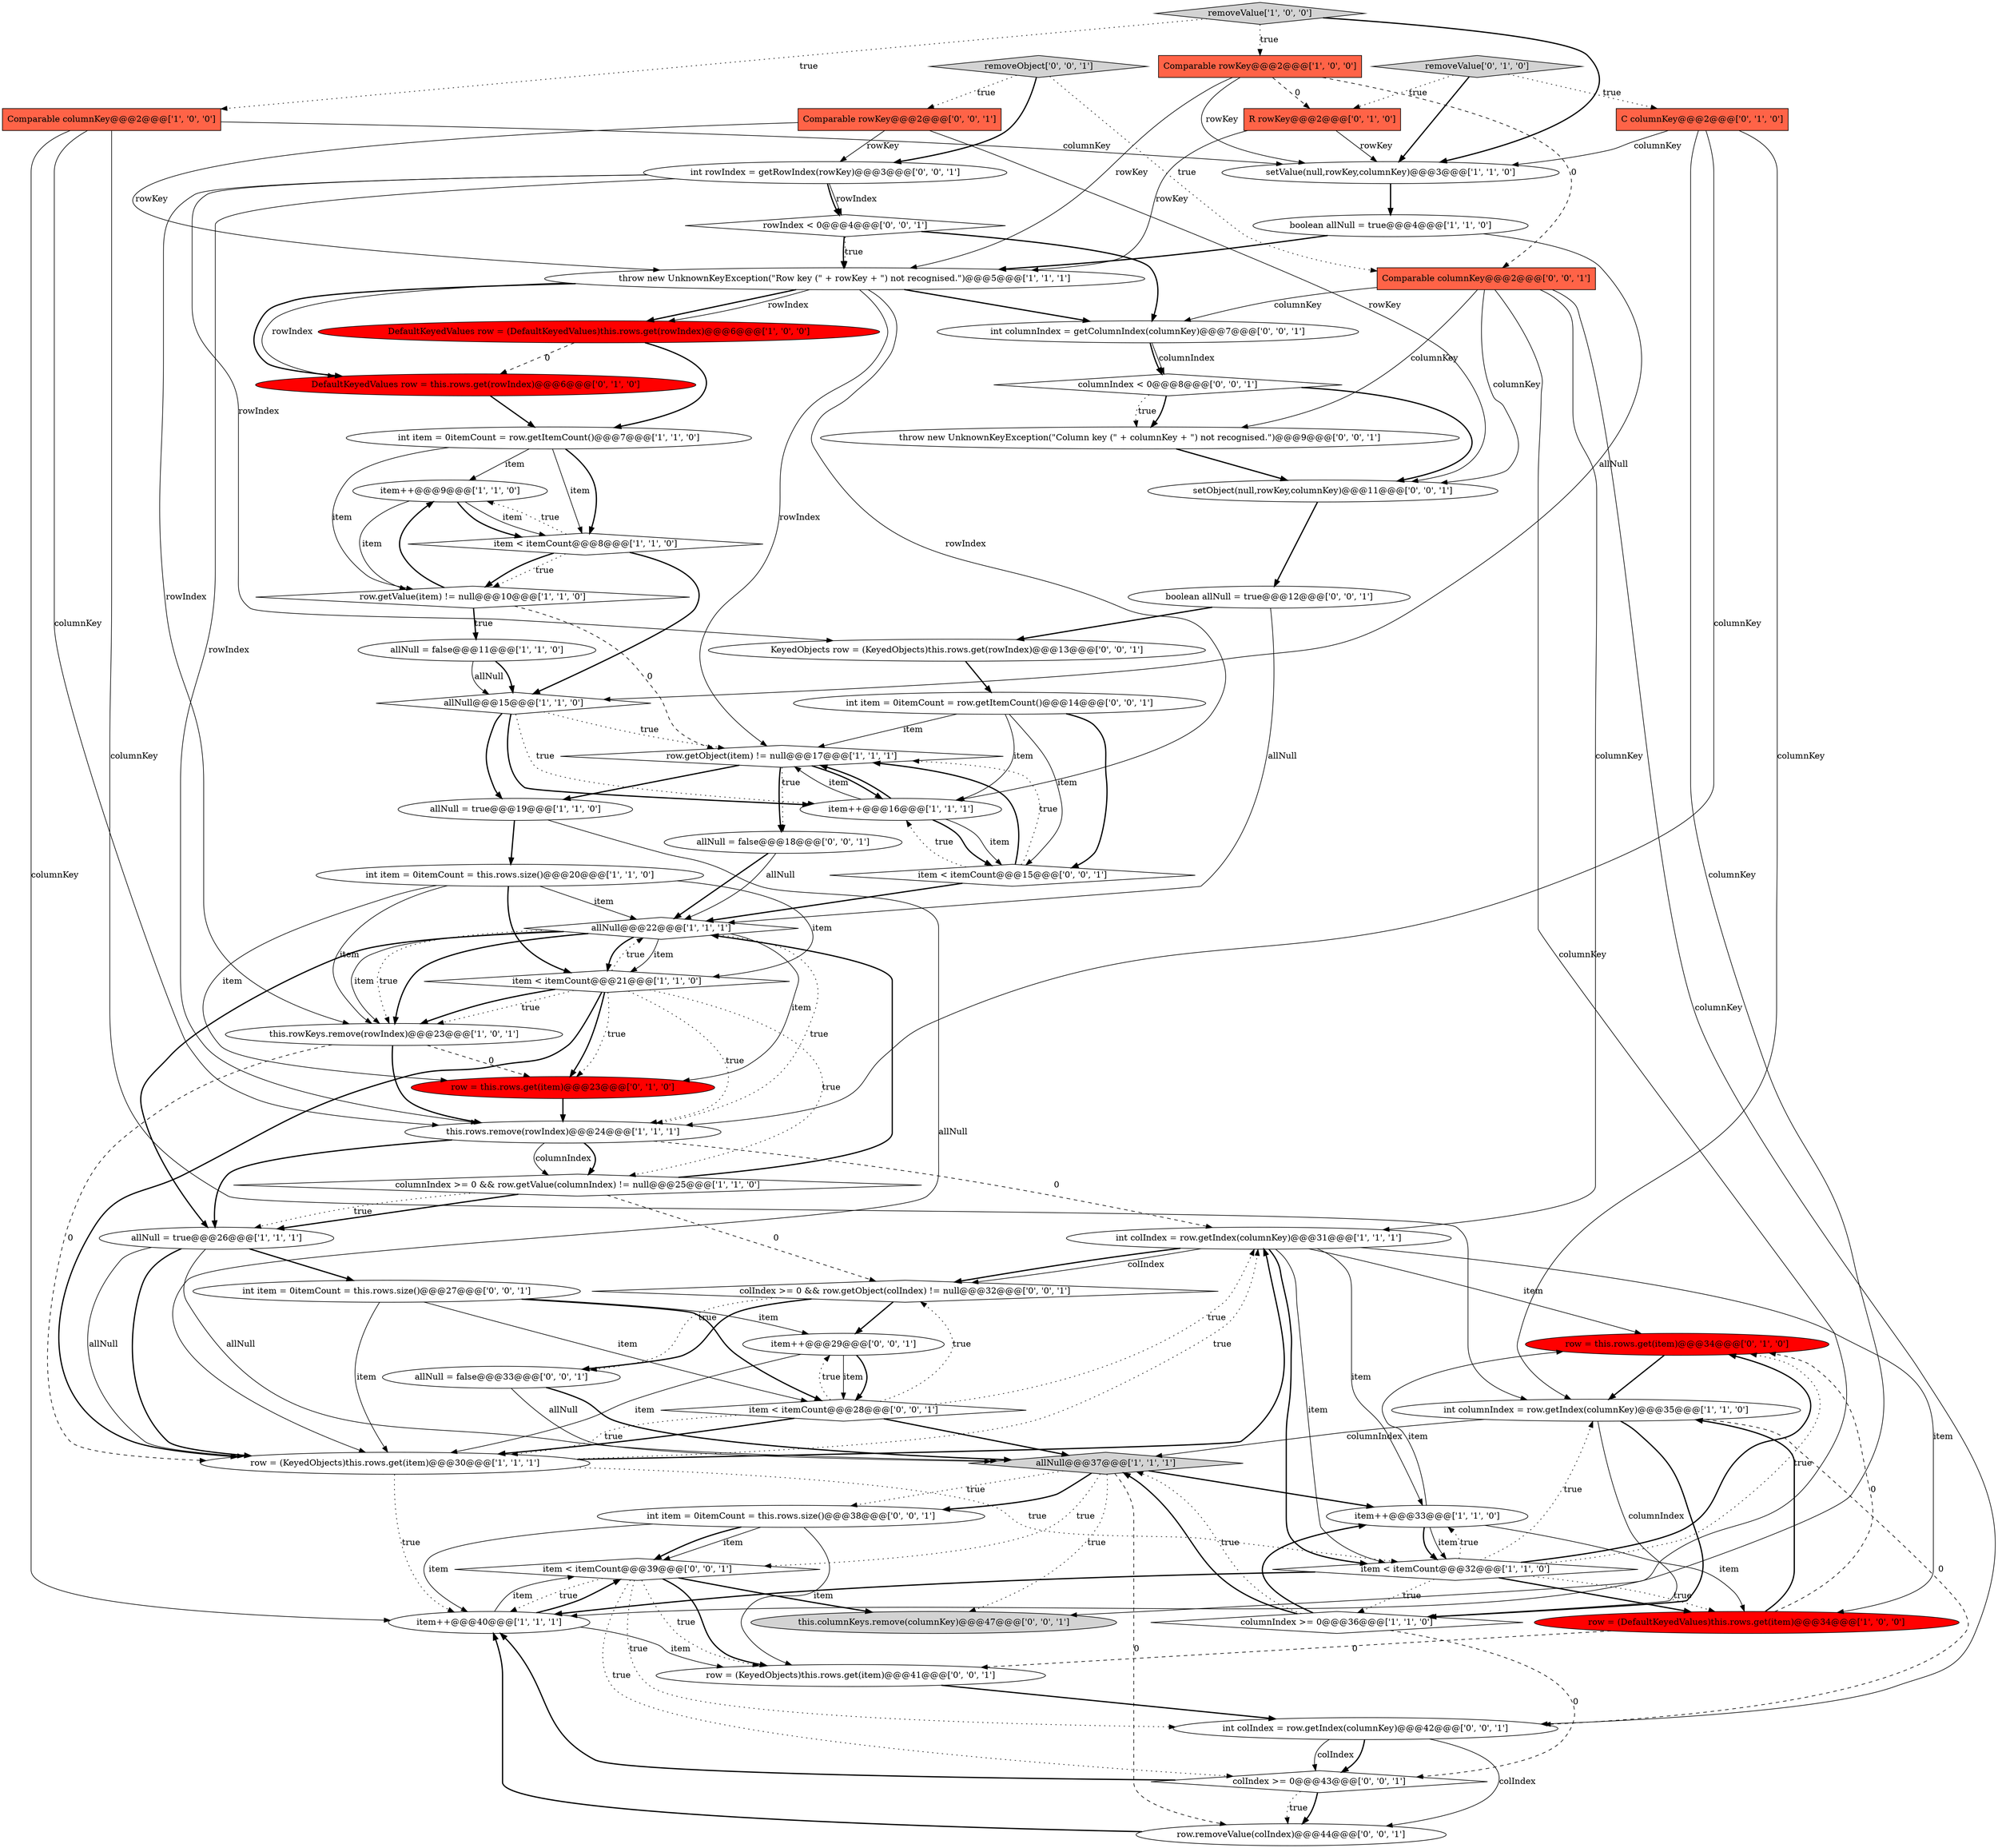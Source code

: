 digraph {
35 [style = filled, label = "DefaultKeyedValues row = this.rows.get(rowIndex)@@@6@@@['0', '1', '0']", fillcolor = red, shape = ellipse image = "AAA1AAABBB2BBB"];
10 [style = filled, label = "Comparable rowKey@@@2@@@['1', '0', '0']", fillcolor = tomato, shape = box image = "AAA1AAABBB1BBB"];
15 [style = filled, label = "allNull@@@22@@@['1', '1', '1']", fillcolor = white, shape = diamond image = "AAA0AAABBB1BBB"];
4 [style = filled, label = "setValue(null,rowKey,columnKey)@@@3@@@['1', '1', '0']", fillcolor = white, shape = ellipse image = "AAA0AAABBB1BBB"];
2 [style = filled, label = "item++@@@9@@@['1', '1', '0']", fillcolor = white, shape = ellipse image = "AAA0AAABBB1BBB"];
14 [style = filled, label = "int item = 0itemCount = this.rows.size()@@@20@@@['1', '1', '0']", fillcolor = white, shape = ellipse image = "AAA0AAABBB1BBB"];
22 [style = filled, label = "item++@@@40@@@['1', '1', '1']", fillcolor = white, shape = ellipse image = "AAA0AAABBB1BBB"];
37 [style = filled, label = "R rowKey@@@2@@@['0', '1', '0']", fillcolor = tomato, shape = box image = "AAA1AAABBB2BBB"];
6 [style = filled, label = "removeValue['1', '0', '0']", fillcolor = lightgray, shape = diamond image = "AAA0AAABBB1BBB"];
52 [style = filled, label = "removeObject['0', '0', '1']", fillcolor = lightgray, shape = diamond image = "AAA0AAABBB3BBB"];
55 [style = filled, label = "this.columnKeys.remove(columnKey)@@@47@@@['0', '0', '1']", fillcolor = lightgray, shape = ellipse image = "AAA0AAABBB3BBB"];
59 [style = filled, label = "rowIndex < 0@@@4@@@['0', '0', '1']", fillcolor = white, shape = diamond image = "AAA0AAABBB3BBB"];
60 [style = filled, label = "int rowIndex = getRowIndex(rowKey)@@@3@@@['0', '0', '1']", fillcolor = white, shape = ellipse image = "AAA0AAABBB3BBB"];
58 [style = filled, label = "int columnIndex = getColumnIndex(columnKey)@@@7@@@['0', '0', '1']", fillcolor = white, shape = ellipse image = "AAA0AAABBB3BBB"];
63 [style = filled, label = "columnIndex < 0@@@8@@@['0', '0', '1']", fillcolor = white, shape = diamond image = "AAA0AAABBB3BBB"];
54 [style = filled, label = "item < itemCount@@@39@@@['0', '0', '1']", fillcolor = white, shape = diamond image = "AAA0AAABBB3BBB"];
7 [style = filled, label = "Comparable columnKey@@@2@@@['1', '0', '0']", fillcolor = tomato, shape = box image = "AAA0AAABBB1BBB"];
19 [style = filled, label = "DefaultKeyedValues row = (DefaultKeyedValues)this.rows.get(rowIndex)@@@6@@@['1', '0', '0']", fillcolor = red, shape = ellipse image = "AAA1AAABBB1BBB"];
33 [style = filled, label = "row = this.rows.get(item)@@@34@@@['0', '1', '0']", fillcolor = red, shape = ellipse image = "AAA1AAABBB2BBB"];
8 [style = filled, label = "row.getValue(item) != null@@@10@@@['1', '1', '0']", fillcolor = white, shape = diamond image = "AAA0AAABBB1BBB"];
26 [style = filled, label = "allNull@@@15@@@['1', '1', '0']", fillcolor = white, shape = diamond image = "AAA0AAABBB1BBB"];
3 [style = filled, label = "item++@@@33@@@['1', '1', '0']", fillcolor = white, shape = ellipse image = "AAA0AAABBB1BBB"];
47 [style = filled, label = "KeyedObjects row = (KeyedObjects)this.rows.get(rowIndex)@@@13@@@['0', '0', '1']", fillcolor = white, shape = ellipse image = "AAA0AAABBB3BBB"];
50 [style = filled, label = "row.removeValue(colIndex)@@@44@@@['0', '0', '1']", fillcolor = white, shape = ellipse image = "AAA0AAABBB3BBB"];
56 [style = filled, label = "colIndex >= 0 && row.getObject(colIndex) != null@@@32@@@['0', '0', '1']", fillcolor = white, shape = diamond image = "AAA0AAABBB3BBB"];
32 [style = filled, label = "removeValue['0', '1', '0']", fillcolor = lightgray, shape = diamond image = "AAA0AAABBB2BBB"];
23 [style = filled, label = "row = (DefaultKeyedValues)this.rows.get(item)@@@34@@@['1', '0', '0']", fillcolor = red, shape = ellipse image = "AAA1AAABBB1BBB"];
18 [style = filled, label = "allNull@@@37@@@['1', '1', '1']", fillcolor = lightgray, shape = diamond image = "AAA0AAABBB1BBB"];
9 [style = filled, label = "this.rows.remove(rowIndex)@@@24@@@['1', '1', '1']", fillcolor = white, shape = ellipse image = "AAA0AAABBB1BBB"];
29 [style = filled, label = "int item = 0itemCount = row.getItemCount()@@@7@@@['1', '1', '0']", fillcolor = white, shape = ellipse image = "AAA0AAABBB1BBB"];
46 [style = filled, label = "colIndex >= 0@@@43@@@['0', '0', '1']", fillcolor = white, shape = diamond image = "AAA0AAABBB3BBB"];
45 [style = filled, label = "throw new UnknownKeyException(\"Column key (\" + columnKey + \") not recognised.\")@@@9@@@['0', '0', '1']", fillcolor = white, shape = ellipse image = "AAA0AAABBB3BBB"];
48 [style = filled, label = "item++@@@29@@@['0', '0', '1']", fillcolor = white, shape = ellipse image = "AAA0AAABBB3BBB"];
36 [style = filled, label = "C columnKey@@@2@@@['0', '1', '0']", fillcolor = tomato, shape = box image = "AAA0AAABBB2BBB"];
40 [style = filled, label = "item < itemCount@@@28@@@['0', '0', '1']", fillcolor = white, shape = diamond image = "AAA0AAABBB3BBB"];
53 [style = filled, label = "Comparable columnKey@@@2@@@['0', '0', '1']", fillcolor = tomato, shape = box image = "AAA0AAABBB3BBB"];
61 [style = filled, label = "setObject(null,rowKey,columnKey)@@@11@@@['0', '0', '1']", fillcolor = white, shape = ellipse image = "AAA0AAABBB3BBB"];
62 [style = filled, label = "int item = 0itemCount = this.rows.size()@@@27@@@['0', '0', '1']", fillcolor = white, shape = ellipse image = "AAA0AAABBB3BBB"];
11 [style = filled, label = "item < itemCount@@@32@@@['1', '1', '0']", fillcolor = white, shape = diamond image = "AAA0AAABBB1BBB"];
38 [style = filled, label = "allNull = false@@@18@@@['0', '0', '1']", fillcolor = white, shape = ellipse image = "AAA0AAABBB3BBB"];
5 [style = filled, label = "int colIndex = row.getIndex(columnKey)@@@31@@@['1', '1', '1']", fillcolor = white, shape = ellipse image = "AAA0AAABBB1BBB"];
51 [style = filled, label = "Comparable rowKey@@@2@@@['0', '0', '1']", fillcolor = tomato, shape = box image = "AAA0AAABBB3BBB"];
1 [style = filled, label = "row = (KeyedObjects)this.rows.get(item)@@@30@@@['1', '1', '1']", fillcolor = white, shape = ellipse image = "AAA0AAABBB1BBB"];
13 [style = filled, label = "allNull = true@@@19@@@['1', '1', '0']", fillcolor = white, shape = ellipse image = "AAA0AAABBB1BBB"];
31 [style = filled, label = "item < itemCount@@@8@@@['1', '1', '0']", fillcolor = white, shape = diamond image = "AAA0AAABBB1BBB"];
34 [style = filled, label = "row = this.rows.get(item)@@@23@@@['0', '1', '0']", fillcolor = red, shape = ellipse image = "AAA1AAABBB2BBB"];
39 [style = filled, label = "boolean allNull = true@@@12@@@['0', '0', '1']", fillcolor = white, shape = ellipse image = "AAA0AAABBB3BBB"];
44 [style = filled, label = "item < itemCount@@@15@@@['0', '0', '1']", fillcolor = white, shape = diamond image = "AAA0AAABBB3BBB"];
20 [style = filled, label = "allNull = false@@@11@@@['1', '1', '0']", fillcolor = white, shape = ellipse image = "AAA0AAABBB1BBB"];
12 [style = filled, label = "columnIndex >= 0 && row.getValue(columnIndex) != null@@@25@@@['1', '1', '0']", fillcolor = white, shape = diamond image = "AAA0AAABBB1BBB"];
28 [style = filled, label = "allNull = true@@@26@@@['1', '1', '1']", fillcolor = white, shape = ellipse image = "AAA0AAABBB1BBB"];
42 [style = filled, label = "int colIndex = row.getIndex(columnKey)@@@42@@@['0', '0', '1']", fillcolor = white, shape = ellipse image = "AAA0AAABBB3BBB"];
57 [style = filled, label = "row = (KeyedObjects)this.rows.get(item)@@@41@@@['0', '0', '1']", fillcolor = white, shape = ellipse image = "AAA0AAABBB3BBB"];
21 [style = filled, label = "item++@@@16@@@['1', '1', '1']", fillcolor = white, shape = ellipse image = "AAA0AAABBB1BBB"];
17 [style = filled, label = "int columnIndex = row.getIndex(columnKey)@@@35@@@['1', '1', '0']", fillcolor = white, shape = ellipse image = "AAA0AAABBB1BBB"];
27 [style = filled, label = "throw new UnknownKeyException(\"Row key (\" + rowKey + \") not recognised.\")@@@5@@@['1', '1', '1']", fillcolor = white, shape = ellipse image = "AAA0AAABBB1BBB"];
25 [style = filled, label = "columnIndex >= 0@@@36@@@['1', '1', '0']", fillcolor = white, shape = diamond image = "AAA0AAABBB1BBB"];
43 [style = filled, label = "int item = 0itemCount = row.getItemCount()@@@14@@@['0', '0', '1']", fillcolor = white, shape = ellipse image = "AAA0AAABBB3BBB"];
0 [style = filled, label = "row.getObject(item) != null@@@17@@@['1', '1', '1']", fillcolor = white, shape = diamond image = "AAA0AAABBB1BBB"];
16 [style = filled, label = "this.rowKeys.remove(rowIndex)@@@23@@@['1', '0', '1']", fillcolor = white, shape = ellipse image = "AAA0AAABBB1BBB"];
49 [style = filled, label = "int item = 0itemCount = this.rows.size()@@@38@@@['0', '0', '1']", fillcolor = white, shape = ellipse image = "AAA0AAABBB3BBB"];
41 [style = filled, label = "allNull = false@@@33@@@['0', '0', '1']", fillcolor = white, shape = ellipse image = "AAA0AAABBB3BBB"];
24 [style = filled, label = "item < itemCount@@@21@@@['1', '1', '0']", fillcolor = white, shape = diamond image = "AAA0AAABBB1BBB"];
30 [style = filled, label = "boolean allNull = true@@@4@@@['1', '1', '0']", fillcolor = white, shape = ellipse image = "AAA0AAABBB1BBB"];
1->5 [style = bold, label=""];
54->55 [style = bold, label=""];
14->24 [style = bold, label=""];
17->25 [style = bold, label=""];
18->3 [style = bold, label=""];
24->12 [style = dotted, label="true"];
62->48 [style = solid, label="item"];
10->4 [style = solid, label="rowKey"];
34->9 [style = bold, label=""];
44->21 [style = dotted, label="true"];
0->13 [style = bold, label=""];
50->22 [style = bold, label=""];
48->40 [style = solid, label="item"];
54->22 [style = dotted, label="true"];
20->26 [style = bold, label=""];
53->42 [style = solid, label="columnKey"];
54->57 [style = bold, label=""];
56->41 [style = bold, label=""];
43->0 [style = solid, label="item"];
40->5 [style = dotted, label="true"];
44->15 [style = bold, label=""];
28->62 [style = bold, label=""];
24->34 [style = bold, label=""];
27->58 [style = bold, label=""];
52->51 [style = dotted, label="true"];
59->58 [style = bold, label=""];
26->0 [style = dotted, label="true"];
38->15 [style = bold, label=""];
8->0 [style = dashed, label="0"];
15->9 [style = dotted, label="true"];
25->18 [style = dotted, label="true"];
38->15 [style = solid, label="allNull"];
49->54 [style = solid, label="item"];
18->49 [style = bold, label=""];
52->60 [style = bold, label=""];
27->35 [style = solid, label="rowIndex"];
8->20 [style = bold, label=""];
45->61 [style = bold, label=""];
11->33 [style = bold, label=""];
18->55 [style = dotted, label="true"];
32->37 [style = dotted, label="true"];
23->17 [style = bold, label=""];
8->20 [style = dotted, label="true"];
60->59 [style = solid, label="rowIndex"];
27->19 [style = bold, label=""];
32->4 [style = bold, label=""];
39->47 [style = bold, label=""];
46->50 [style = bold, label=""];
62->40 [style = bold, label=""];
40->56 [style = dotted, label="true"];
43->44 [style = bold, label=""];
13->14 [style = bold, label=""];
23->57 [style = dashed, label="0"];
16->9 [style = bold, label=""];
60->16 [style = solid, label="rowIndex"];
2->31 [style = bold, label=""];
0->38 [style = dotted, label="true"];
11->33 [style = dotted, label="true"];
2->8 [style = solid, label="item"];
27->21 [style = solid, label="rowIndex"];
21->44 [style = bold, label=""];
51->60 [style = solid, label="rowKey"];
61->39 [style = bold, label=""];
12->28 [style = bold, label=""];
41->18 [style = solid, label="allNull"];
21->0 [style = bold, label=""];
42->46 [style = bold, label=""];
29->31 [style = solid, label="item"];
1->22 [style = dotted, label="true"];
17->18 [style = solid, label="columnIndex"];
30->27 [style = bold, label=""];
22->57 [style = solid, label="item"];
3->11 [style = bold, label=""];
25->3 [style = bold, label=""];
36->4 [style = solid, label="columnKey"];
40->48 [style = dotted, label="true"];
13->1 [style = solid, label="allNull"];
47->43 [style = bold, label=""];
0->21 [style = bold, label=""];
32->36 [style = dotted, label="true"];
15->16 [style = dotted, label="true"];
2->31 [style = solid, label="item"];
60->9 [style = solid, label="rowIndex"];
26->13 [style = bold, label=""];
58->63 [style = solid, label="columnIndex"];
0->38 [style = bold, label=""];
14->15 [style = solid, label="item"];
29->8 [style = solid, label="item"];
16->34 [style = dashed, label="0"];
58->63 [style = bold, label=""];
6->4 [style = bold, label=""];
3->33 [style = solid, label="item"];
5->23 [style = solid, label="item"];
24->34 [style = dotted, label="true"];
62->40 [style = solid, label="item"];
6->7 [style = dotted, label="true"];
56->48 [style = bold, label=""];
15->34 [style = solid, label="item"];
5->11 [style = bold, label=""];
22->54 [style = bold, label=""];
19->35 [style = dashed, label="0"];
36->22 [style = solid, label="columnKey"];
21->0 [style = solid, label="item"];
62->1 [style = solid, label="item"];
49->54 [style = bold, label=""];
39->15 [style = solid, label="allNull"];
63->45 [style = bold, label=""];
3->11 [style = solid, label="item"];
59->27 [style = bold, label=""];
35->29 [style = bold, label=""];
43->44 [style = solid, label="item"];
51->61 [style = solid, label="rowKey"];
19->29 [style = bold, label=""];
54->57 [style = dotted, label="true"];
53->61 [style = solid, label="columnKey"];
25->18 [style = bold, label=""];
11->17 [style = dotted, label="true"];
48->1 [style = solid, label="item"];
21->44 [style = solid, label="item"];
18->49 [style = dotted, label="true"];
17->42 [style = dashed, label="0"];
10->53 [style = dashed, label="0"];
52->53 [style = dotted, label="true"];
24->16 [style = dotted, label="true"];
23->33 [style = dashed, label="0"];
27->35 [style = bold, label=""];
31->8 [style = dotted, label="true"];
44->0 [style = dotted, label="true"];
3->23 [style = solid, label="item"];
30->26 [style = solid, label="allNull"];
26->21 [style = bold, label=""];
9->28 [style = bold, label=""];
6->10 [style = dotted, label="true"];
59->27 [style = dotted, label="true"];
9->5 [style = dashed, label="0"];
31->26 [style = bold, label=""];
7->9 [style = solid, label="columnKey"];
14->24 [style = solid, label="item"];
49->57 [style = solid, label="item"];
36->17 [style = solid, label="columnKey"];
28->1 [style = solid, label="allNull"];
8->2 [style = bold, label=""];
15->28 [style = bold, label=""];
27->19 [style = solid, label="rowIndex"];
54->42 [style = dotted, label="true"];
20->26 [style = solid, label="allNull"];
46->50 [style = dotted, label="true"];
11->22 [style = bold, label=""];
25->46 [style = dashed, label="0"];
31->2 [style = dotted, label="true"];
40->1 [style = dotted, label="true"];
5->3 [style = solid, label="item"];
9->12 [style = bold, label=""];
63->61 [style = bold, label=""];
24->1 [style = bold, label=""];
14->34 [style = solid, label="item"];
11->3 [style = dotted, label="true"];
31->8 [style = bold, label=""];
41->18 [style = bold, label=""];
33->17 [style = bold, label=""];
46->22 [style = bold, label=""];
53->5 [style = solid, label="columnKey"];
29->2 [style = solid, label="item"];
43->21 [style = solid, label="item"];
57->42 [style = bold, label=""];
16->1 [style = dashed, label="0"];
54->46 [style = dotted, label="true"];
53->58 [style = solid, label="columnKey"];
5->56 [style = bold, label=""];
63->45 [style = dotted, label="true"];
53->55 [style = solid, label="columnKey"];
37->27 [style = solid, label="rowKey"];
29->31 [style = bold, label=""];
1->11 [style = dotted, label="true"];
11->23 [style = dotted, label="true"];
9->12 [style = solid, label="columnIndex"];
12->15 [style = bold, label=""];
10->27 [style = solid, label="rowKey"];
15->24 [style = solid, label="item"];
53->45 [style = solid, label="columnKey"];
24->9 [style = dotted, label="true"];
37->4 [style = solid, label="rowKey"];
40->18 [style = bold, label=""];
28->1 [style = bold, label=""];
60->59 [style = bold, label=""];
15->16 [style = bold, label=""];
36->9 [style = solid, label="columnKey"];
17->25 [style = solid, label="columnIndex"];
14->16 [style = solid, label="item"];
5->56 [style = solid, label="colIndex"];
42->46 [style = solid, label="colIndex"];
42->50 [style = solid, label="colIndex"];
48->40 [style = bold, label=""];
7->17 [style = solid, label="columnKey"];
12->28 [style = dotted, label="true"];
24->16 [style = bold, label=""];
40->1 [style = bold, label=""];
18->50 [style = dashed, label="0"];
5->11 [style = solid, label="item"];
27->0 [style = solid, label="rowIndex"];
11->25 [style = dotted, label="true"];
28->18 [style = solid, label="allNull"];
4->30 [style = bold, label=""];
15->16 [style = solid, label="item"];
26->21 [style = dotted, label="true"];
56->41 [style = dotted, label="true"];
15->24 [style = bold, label=""];
51->27 [style = solid, label="rowKey"];
22->54 [style = solid, label="item"];
24->15 [style = dotted, label="true"];
7->22 [style = solid, label="columnKey"];
10->37 [style = dashed, label="0"];
5->33 [style = solid, label="item"];
12->56 [style = dashed, label="0"];
60->47 [style = solid, label="rowIndex"];
18->54 [style = dotted, label="true"];
11->23 [style = bold, label=""];
1->5 [style = dotted, label="true"];
7->4 [style = solid, label="columnKey"];
49->22 [style = solid, label="item"];
44->0 [style = bold, label=""];
}
